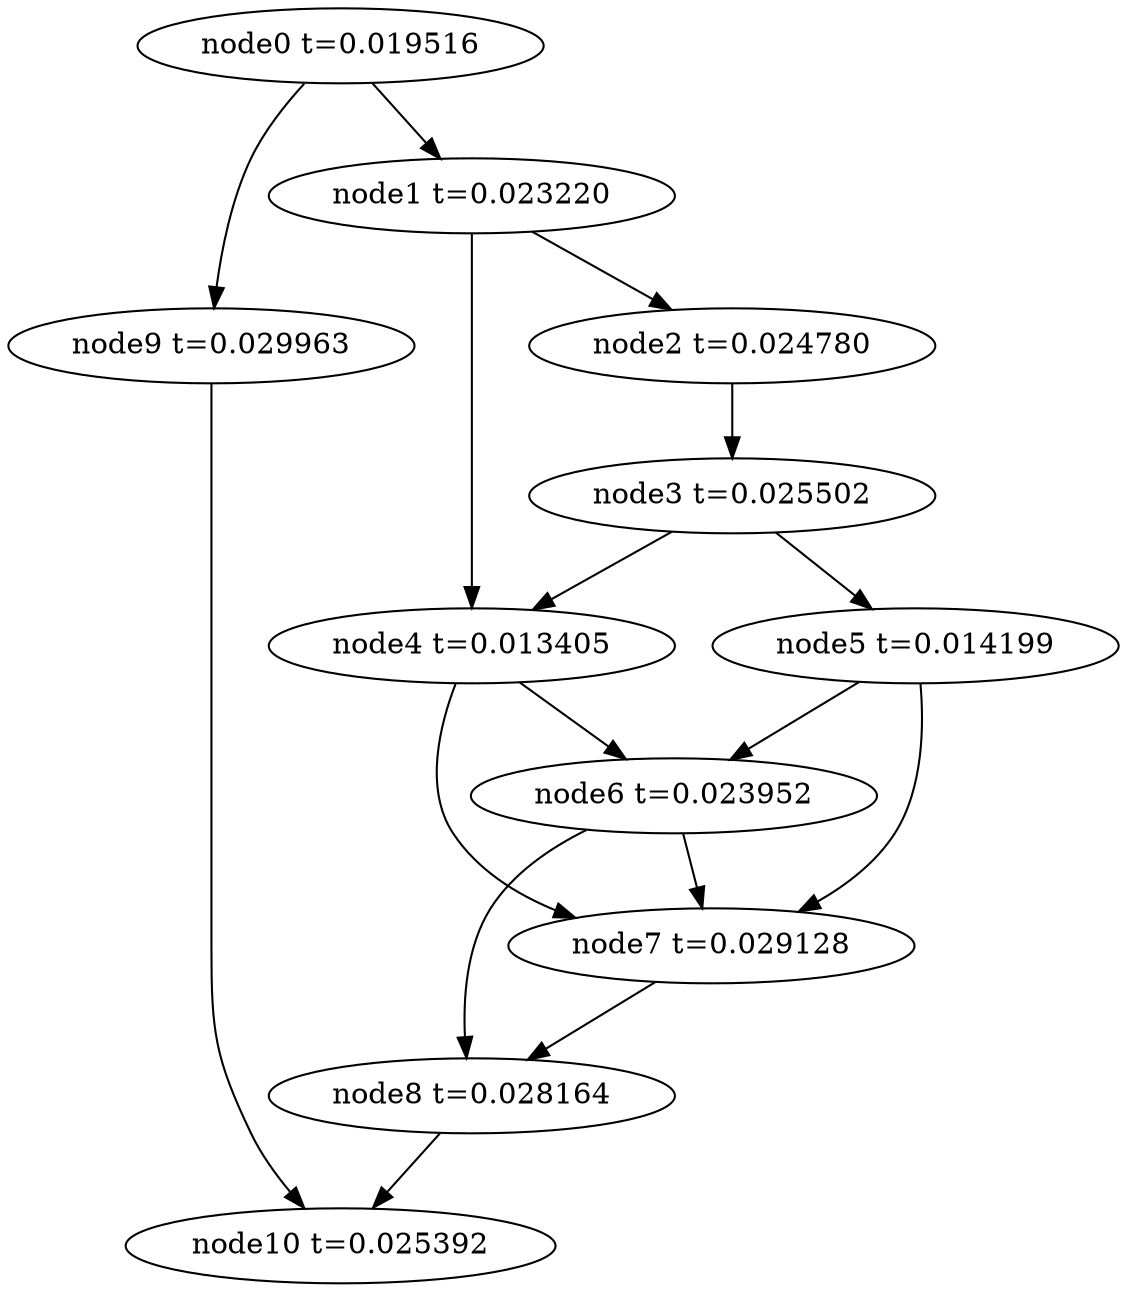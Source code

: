 digraph g{
	node10[label="node10 t=0.025392"]
	node9 -> node10
	node9[label="node9 t=0.029963"];
	node8 -> node10
	node8[label="node8 t=0.028164"];
	node7 -> node8
	node7[label="node7 t=0.029128"];
	node6 -> node8
	node6 -> node7
	node6[label="node6 t=0.023952"];
	node5 -> node7
	node5 -> node6
	node5[label="node5 t=0.014199"];
	node4 -> node7
	node4 -> node6
	node4[label="node4 t=0.013405"];
	node3 -> node5
	node3 -> node4
	node3[label="node3 t=0.025502"];
	node2 -> node3
	node2[label="node2 t=0.024780"];
	node1 -> node4
	node1 -> node2
	node1[label="node1 t=0.023220"];
	node0 -> node9
	node0 -> node1
	node0[label="node0 t=0.019516"];
}
